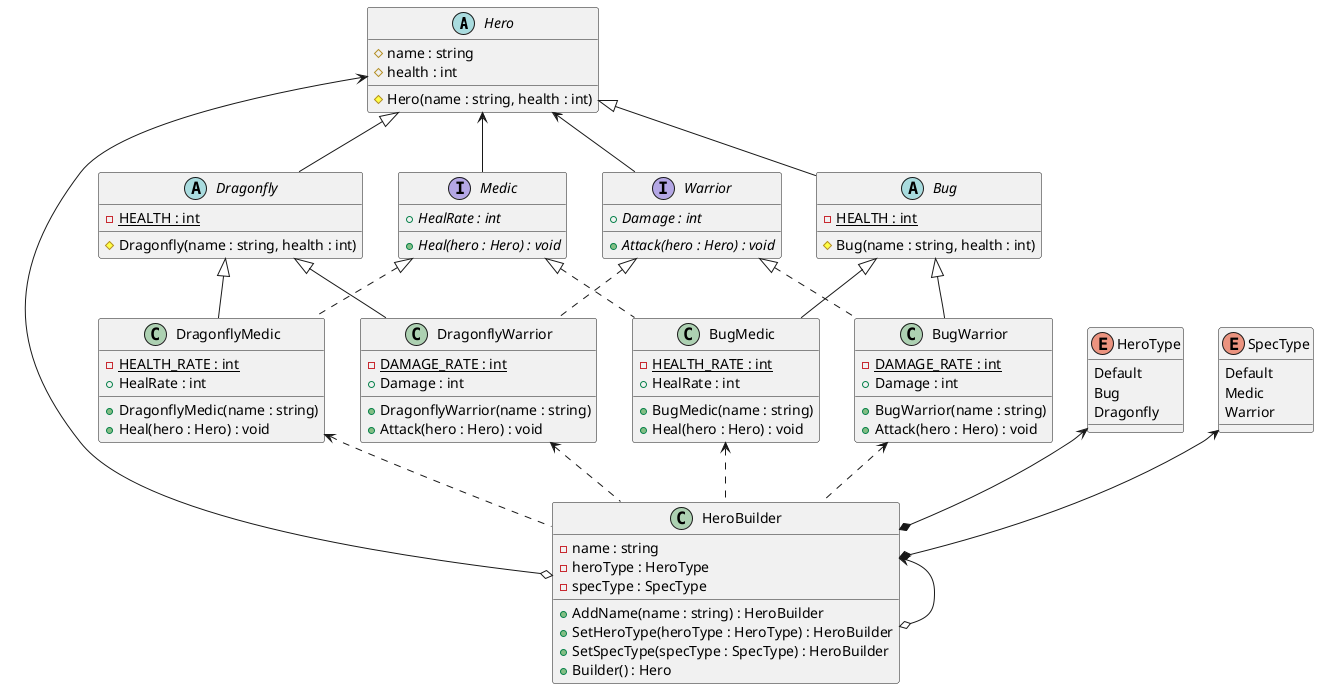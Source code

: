 ﻿@startuml
'https://plantuml.com/class-diagram

abstract class Hero {
# name : string
# health : int

# Hero(name : string, health : int)
}

Hero <|-- Dragonfly
abstract class Dragonfly {
- {static} HEALTH : int
# Dragonfly(name : string, health : int)
}

Hero <-- Medic
interface Medic {
+ {abstract} HealRate : int
+ {abstract} Heal(hero : Hero) : void
}

Hero <-- Warrior
interface Warrior {
+ {abstract} Damage : int
+ {abstract} Attack(hero : Hero) : void
}

Hero <|-- Bug
abstract class Bug {
- {static} HEALTH : int
# Bug(name : string, health : int)
}

Dragonfly <|-- DragonflyMedic
Medic <|.. DragonflyMedic
class DragonflyMedic {
- {static} HEALTH_RATE : int
+ HealRate : int
+ DragonflyMedic(name : string)
+ Heal(hero : Hero) : void
}

Dragonfly <|-- DragonflyWarrior
Warrior <|.. DragonflyWarrior
class DragonflyWarrior {
- {static} DAMAGE_RATE : int
+ Damage : int
+ DragonflyWarrior(name : string)
+ Attack(hero : Hero) : void
}

Bug <|-- BugWarrior
Warrior <|.. BugWarrior
class BugWarrior {
- {static} DAMAGE_RATE : int
+ Damage : int
+ BugWarrior(name : string)
+ Attack(hero : Hero) : void
}

Bug <|-- BugMedic
Medic <|.. BugMedic
class BugMedic {
- {static} HEALTH_RATE : int
+ HealRate : int
+ BugMedic(name : string)
+ Heal(hero : Hero) : void
}

enum HeroType {
Default
Bug
Dragonfly
}

enum SpecType {
Default
Medic
Warrior
}

HeroType <--* HeroBuilder
SpecType <--* HeroBuilder
Hero <--o HeroBuilder
HeroBuilder <--o HeroBuilder
class HeroBuilder {
- name : string
- heroType : HeroType
- specType : SpecType
+ AddName(name : string) : HeroBuilder
+ SetHeroType(heroType : HeroType) : HeroBuilder
+ SetSpecType(specType : SpecType) : HeroBuilder
+ Builder() : Hero
}
BugMedic <.. HeroBuilder
BugWarrior <.. HeroBuilder
DragonflyMedic <.. HeroBuilder
DragonflyWarrior <.. HeroBuilder

@enduml

